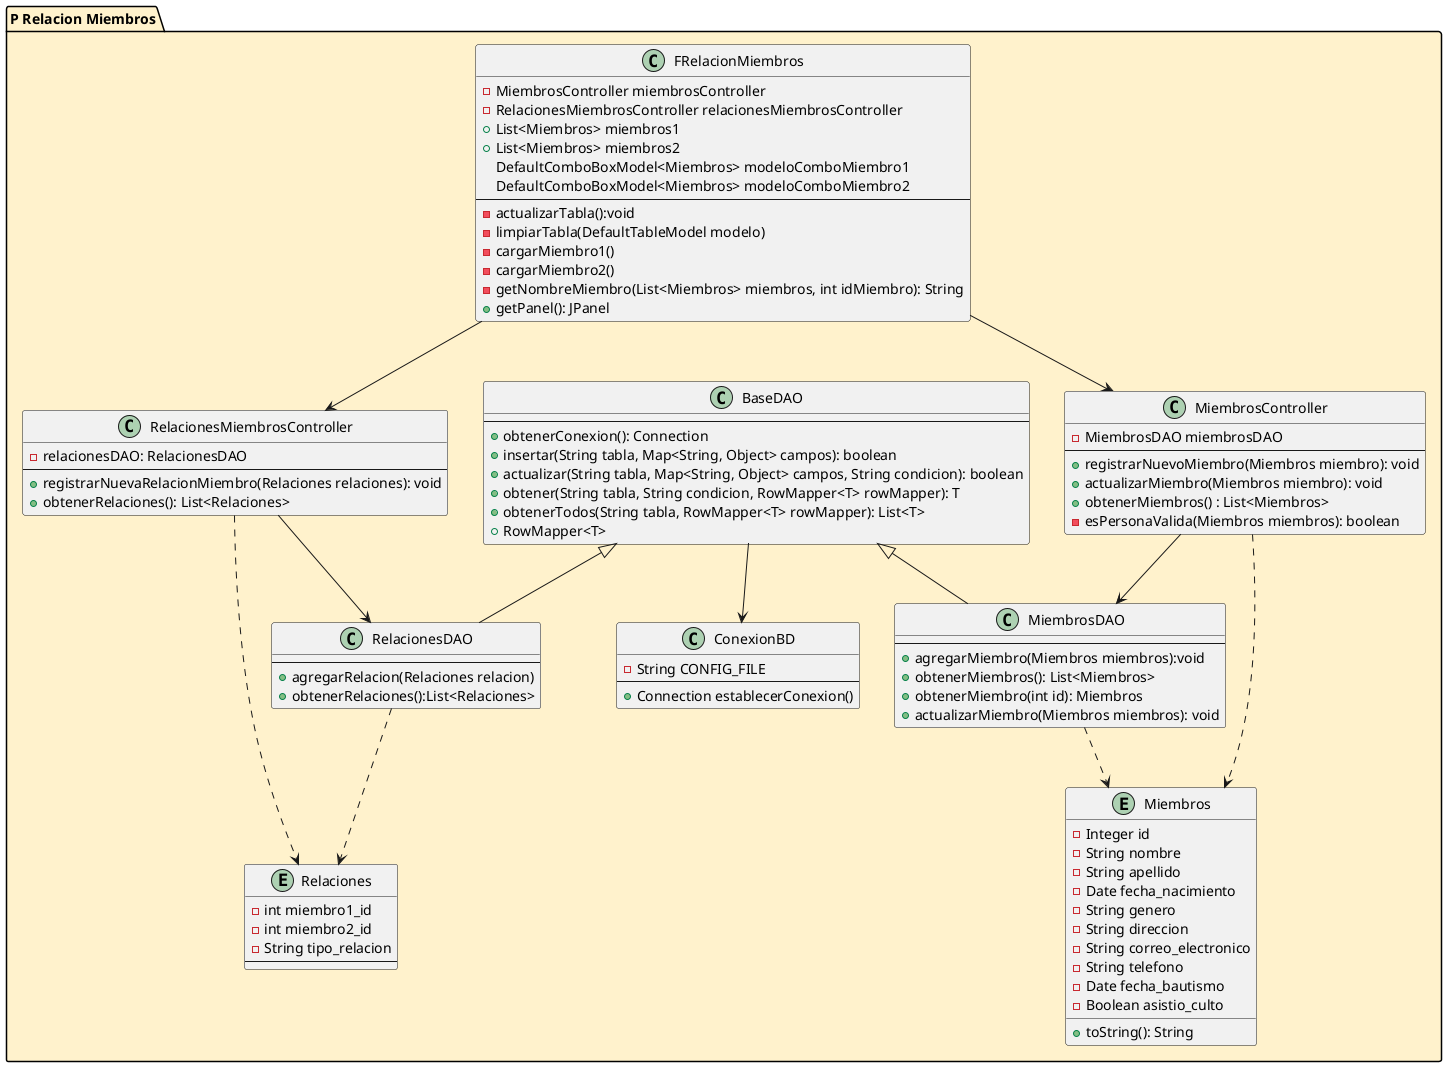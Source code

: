 @startuml
package "P Relacion Miembros" #FFF2CC {
  class "FRelacionMiembros" as frelacion {
  -MiembrosController miembrosController
  -RelacionesMiembrosController relacionesMiembrosController
  +List<Miembros> miembros1
  +List<Miembros> miembros2
  DefaultComboBoxModel<Miembros> modeloComboMiembro1
  DefaultComboBoxModel<Miembros> modeloComboMiembro2
  --
  -actualizarTabla():void
  -limpiarTabla(DefaultTableModel modelo)
  -cargarMiembro1()
  -cargarMiembro2()
  - getNombreMiembro(List<Miembros> miembros, int idMiembro): String
  + getPanel(): JPanel
  }
  class "MiembrosController" as ctrmiembro{
  -MiembrosDAO miembrosDAO
  --
  +registrarNuevoMiembro(Miembros miembro): void
    +actualizarMiembro(Miembros miembro): void
    +obtenerMiembros() : List<Miembros>
    -esPersonaValida(Miembros miembros): boolean
  }

  class "MiembrosDAO" as daomiembro{
  --
  +agregarMiembro(Miembros miembros):void
  +obtenerMiembros(): List<Miembros>
  +obtenerMiembro(int id): Miembros
  +actualizarMiembro(Miembros miembros): void
  }

  class "BaseDAO" as daobase {
  --
  +obtenerConexion(): Connection
  +insertar(String tabla, Map<String, Object> campos): boolean
  +actualizar(String tabla, Map<String, Object> campos, String condicion): boolean
  +obtener(String tabla, String condicion, RowMapper<T> rowMapper): T
  +obtenerTodos(String tabla, RowMapper<T> rowMapper): List<T>
  +RowMapper<T>
  }
  class "RelacionesMiembrosController" as ctrrelacion{
  -relacionesDAO: RelacionesDAO
  --
  +registrarNuevaRelacionMiembro(Relaciones relaciones): void
  +obtenerRelaciones(): List<Relaciones>
  }

  class "RelacionesDAO" as daorelaciones{
  --
  +agregarRelacion(Relaciones relacion)
  +obtenerRelaciones():List<Relaciones>
  }
   class "ConexionBD" as bdconexion{
     -String CONFIG_FILE
     --
     +Connection establecerConexion()
    }
  entity "Relaciones" as erelacion{
      - int miembro1_id
      - int miembro2_id
      - String tipo_relacion
      --
  }
  entity "Miembros" as miembros{
      -Integer id
      -String nombre
      -String apellido
      -Date fecha_nacimiento
      -String genero
      -String direccion
      -String correo_electronico
      -String telefono
     -Date fecha_bautismo
      -Boolean asistio_culto
      +toString(): String
  }

  frelacion --> ctrmiembro
  frelacion --> ctrrelacion
  ctrmiembro --> daomiembro
  ctrrelacion --> daorelaciones
  daobase <|-- daomiembro
  daobase <|-- daorelaciones
  ctrmiembro ..> miembros
  daomiembro ..> miembros
  daorelaciones ..> erelacion
  ctrrelacion ..> erelacion
  daobase --> bdconexion
}


@enduml